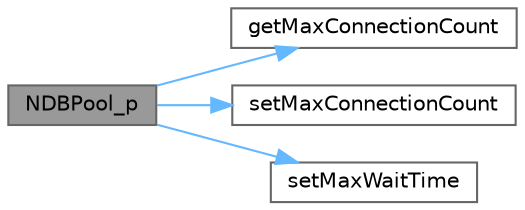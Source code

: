 digraph "NDBPool_p"
{
 // LATEX_PDF_SIZE
  bgcolor="transparent";
  edge [fontname=Helvetica,fontsize=10,labelfontname=Helvetica,labelfontsize=10];
  node [fontname=Helvetica,fontsize=10,shape=box,height=0.2,width=0.4];
  rankdir="LR";
  Node1 [id="Node000001",label="NDBPool_p",height=0.2,width=0.4,color="gray40", fillcolor="grey60", style="filled", fontcolor="black",tooltip="构造函数"];
  Node1 -> Node2 [id="edge1_Node000001_Node000002",color="steelblue1",style="solid",tooltip=" "];
  Node2 [id="Node000002",label="getMaxConnectionCount",height=0.2,width=0.4,color="grey40", fillcolor="white", style="filled",URL="$class_n_d_b_pool__p.html#a33578556ddeff286587b71dd55898c72",tooltip="getMaxConnectionCount 最大连接数的属性的获取"];
  Node1 -> Node3 [id="edge2_Node000001_Node000003",color="steelblue1",style="solid",tooltip=" "];
  Node3 [id="Node000003",label="setMaxConnectionCount",height=0.2,width=0.4,color="grey40", fillcolor="white", style="filled",URL="$class_n_d_b_pool__p.html#ac4d91d3e39f4bc4dd070e149f47bd85e",tooltip="setMaxConnectionCount 最大连接数的属性的设置"];
  Node1 -> Node4 [id="edge3_Node000001_Node000004",color="steelblue1",style="solid",tooltip=" "];
  Node4 [id="Node000004",label="setMaxWaitTime",height=0.2,width=0.4,color="grey40", fillcolor="white", style="filled",URL="$class_n_d_b_pool__p.html#ae37f5bf91aad05b3a9829d3678d9ab91",tooltip="setMaxWaitTime 最大连接等待时间的属性的设置"];
}
